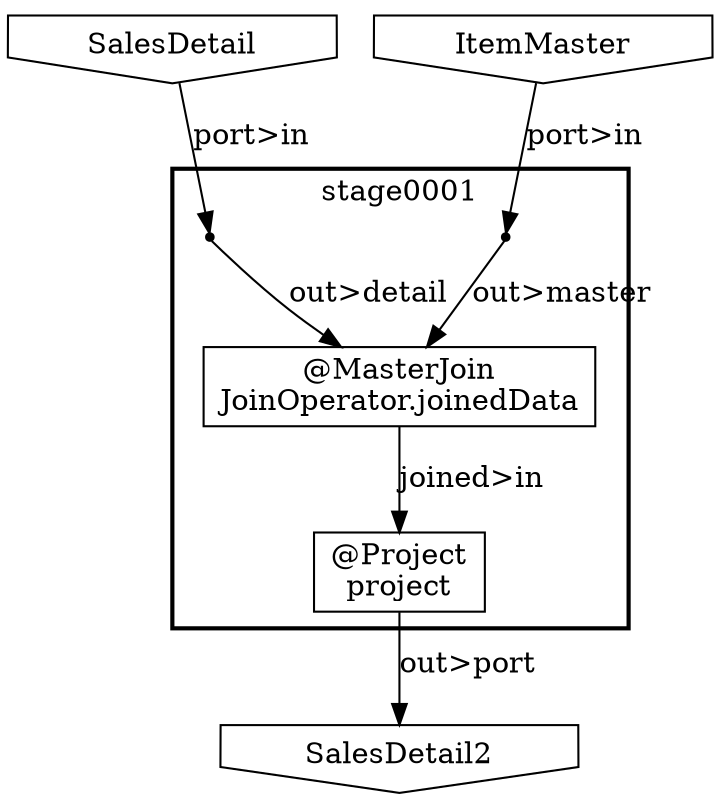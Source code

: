 digraph {
    "174c2d7e-c637-47c8-a4fb-4a3d79c06205" [shape=invhouse, label="SalesDetail"];
    "6d9edde8-638e-4687-9f22-5453b015ab04" [shape=invhouse, label="ItemMaster"];
    "8e9648ac-d78e-472d-a2b0-bd9958b1f260" [shape=invhouse, label="SalesDetail2"];
    subgraph "cluster_bd98f496-a1b5-42c5-913e-68323b65196e" {
        label = "stage0001";
        style = bold;
        "00d85d8a-41b3-42a0-86e1-d163fbb93de1" [shape=point];
        "3bd9bb54-97a9-49da-b1f6-b7fc61e4ada0" [shape=point];
        "6fa47b52-d029-4c6c-8107-d3ab982c5cf1" [shape=box, label="@Project\nproject"];
        "63a8f078-58ec-4fa7-9afb-1c061466ca94" [shape=box, label="@MasterJoin\nJoinOperator.joinedData"];
    }
    "6d9edde8-638e-4687-9f22-5453b015ab04" -> "00d85d8a-41b3-42a0-86e1-d163fbb93de1" [label="port>in"];
    "174c2d7e-c637-47c8-a4fb-4a3d79c06205" -> "3bd9bb54-97a9-49da-b1f6-b7fc61e4ada0" [label="port>in"];
    "3bd9bb54-97a9-49da-b1f6-b7fc61e4ada0" -> "63a8f078-58ec-4fa7-9afb-1c061466ca94" [label="out>detail"];
    "00d85d8a-41b3-42a0-86e1-d163fbb93de1" -> "63a8f078-58ec-4fa7-9afb-1c061466ca94" [label="out>master"];
    "6fa47b52-d029-4c6c-8107-d3ab982c5cf1" -> "8e9648ac-d78e-472d-a2b0-bd9958b1f260" [label="out>port"];
    "63a8f078-58ec-4fa7-9afb-1c061466ca94" -> "6fa47b52-d029-4c6c-8107-d3ab982c5cf1" [label="joined>in"];
}
